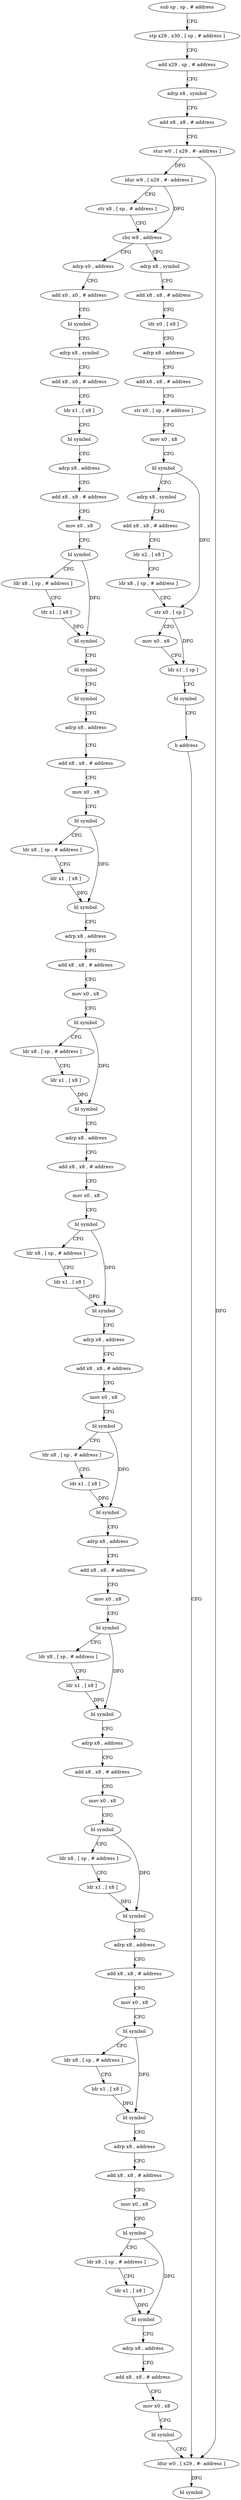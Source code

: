 digraph "func" {
"4201276" [label = "sub sp , sp , # address" ]
"4201280" [label = "stp x29 , x30 , [ sp , # address ]" ]
"4201284" [label = "add x29 , sp , # address" ]
"4201288" [label = "adrp x8 , symbol" ]
"4201292" [label = "add x8 , x8 , # address" ]
"4201296" [label = "stur w0 , [ x29 , #- address ]" ]
"4201300" [label = "ldur w9 , [ x29 , #- address ]" ]
"4201304" [label = "str x8 , [ sp , # address ]" ]
"4201308" [label = "cbz w9 , address" ]
"4201380" [label = "adrp x0 , address" ]
"4201312" [label = "adrp x8 , symbol" ]
"4201384" [label = "add x0 , x0 , # address" ]
"4201388" [label = "bl symbol" ]
"4201392" [label = "adrp x8 , symbol" ]
"4201396" [label = "add x8 , x8 , # address" ]
"4201400" [label = "ldr x1 , [ x8 ]" ]
"4201404" [label = "bl symbol" ]
"4201408" [label = "adrp x8 , address" ]
"4201412" [label = "add x8 , x8 , # address" ]
"4201416" [label = "mov x0 , x8" ]
"4201420" [label = "bl symbol" ]
"4201424" [label = "ldr x8 , [ sp , # address ]" ]
"4201428" [label = "ldr x1 , [ x8 ]" ]
"4201432" [label = "bl symbol" ]
"4201436" [label = "bl symbol" ]
"4201440" [label = "bl symbol" ]
"4201444" [label = "adrp x8 , address" ]
"4201448" [label = "add x8 , x8 , # address" ]
"4201452" [label = "mov x0 , x8" ]
"4201456" [label = "bl symbol" ]
"4201460" [label = "ldr x8 , [ sp , # address ]" ]
"4201464" [label = "ldr x1 , [ x8 ]" ]
"4201468" [label = "bl symbol" ]
"4201472" [label = "adrp x8 , address" ]
"4201476" [label = "add x8 , x8 , # address" ]
"4201480" [label = "mov x0 , x8" ]
"4201484" [label = "bl symbol" ]
"4201488" [label = "ldr x8 , [ sp , # address ]" ]
"4201492" [label = "ldr x1 , [ x8 ]" ]
"4201496" [label = "bl symbol" ]
"4201500" [label = "adrp x8 , address" ]
"4201504" [label = "add x8 , x8 , # address" ]
"4201508" [label = "mov x0 , x8" ]
"4201512" [label = "bl symbol" ]
"4201516" [label = "ldr x8 , [ sp , # address ]" ]
"4201520" [label = "ldr x1 , [ x8 ]" ]
"4201524" [label = "bl symbol" ]
"4201528" [label = "adrp x8 , address" ]
"4201532" [label = "add x8 , x8 , # address" ]
"4201536" [label = "mov x0 , x8" ]
"4201540" [label = "bl symbol" ]
"4201544" [label = "ldr x8 , [ sp , # address ]" ]
"4201548" [label = "ldr x1 , [ x8 ]" ]
"4201552" [label = "bl symbol" ]
"4201556" [label = "adrp x8 , address" ]
"4201560" [label = "add x8 , x8 , # address" ]
"4201564" [label = "mov x0 , x8" ]
"4201568" [label = "bl symbol" ]
"4201572" [label = "ldr x8 , [ sp , # address ]" ]
"4201576" [label = "ldr x1 , [ x8 ]" ]
"4201580" [label = "bl symbol" ]
"4201584" [label = "adrp x8 , address" ]
"4201588" [label = "add x8 , x8 , # address" ]
"4201592" [label = "mov x0 , x8" ]
"4201596" [label = "bl symbol" ]
"4201600" [label = "ldr x8 , [ sp , # address ]" ]
"4201604" [label = "ldr x1 , [ x8 ]" ]
"4201608" [label = "bl symbol" ]
"4201612" [label = "adrp x8 , address" ]
"4201616" [label = "add x8 , x8 , # address" ]
"4201620" [label = "mov x0 , x8" ]
"4201624" [label = "bl symbol" ]
"4201628" [label = "ldr x8 , [ sp , # address ]" ]
"4201632" [label = "ldr x1 , [ x8 ]" ]
"4201636" [label = "bl symbol" ]
"4201640" [label = "adrp x8 , address" ]
"4201644" [label = "add x8 , x8 , # address" ]
"4201648" [label = "mov x0 , x8" ]
"4201652" [label = "bl symbol" ]
"4201656" [label = "ldr x8 , [ sp , # address ]" ]
"4201660" [label = "ldr x1 , [ x8 ]" ]
"4201664" [label = "bl symbol" ]
"4201668" [label = "adrp x8 , address" ]
"4201672" [label = "add x8 , x8 , # address" ]
"4201676" [label = "mov x0 , x8" ]
"4201680" [label = "bl symbol" ]
"4201684" [label = "ldur w0 , [ x29 , #- address ]" ]
"4201316" [label = "add x8 , x8 , # address" ]
"4201320" [label = "ldr x0 , [ x8 ]" ]
"4201324" [label = "adrp x8 , address" ]
"4201328" [label = "add x8 , x8 , # address" ]
"4201332" [label = "str x0 , [ sp , # address ]" ]
"4201336" [label = "mov x0 , x8" ]
"4201340" [label = "bl symbol" ]
"4201344" [label = "adrp x8 , symbol" ]
"4201348" [label = "add x8 , x8 , # address" ]
"4201352" [label = "ldr x2 , [ x8 ]" ]
"4201356" [label = "ldr x8 , [ sp , # address ]" ]
"4201360" [label = "str x0 , [ sp ]" ]
"4201364" [label = "mov x0 , x8" ]
"4201368" [label = "ldr x1 , [ sp ]" ]
"4201372" [label = "bl symbol" ]
"4201376" [label = "b address" ]
"4201688" [label = "bl symbol" ]
"4201276" -> "4201280" [ label = "CFG" ]
"4201280" -> "4201284" [ label = "CFG" ]
"4201284" -> "4201288" [ label = "CFG" ]
"4201288" -> "4201292" [ label = "CFG" ]
"4201292" -> "4201296" [ label = "CFG" ]
"4201296" -> "4201300" [ label = "DFG" ]
"4201296" -> "4201684" [ label = "DFG" ]
"4201300" -> "4201304" [ label = "CFG" ]
"4201300" -> "4201308" [ label = "DFG" ]
"4201304" -> "4201308" [ label = "CFG" ]
"4201308" -> "4201380" [ label = "CFG" ]
"4201308" -> "4201312" [ label = "CFG" ]
"4201380" -> "4201384" [ label = "CFG" ]
"4201312" -> "4201316" [ label = "CFG" ]
"4201384" -> "4201388" [ label = "CFG" ]
"4201388" -> "4201392" [ label = "CFG" ]
"4201392" -> "4201396" [ label = "CFG" ]
"4201396" -> "4201400" [ label = "CFG" ]
"4201400" -> "4201404" [ label = "CFG" ]
"4201404" -> "4201408" [ label = "CFG" ]
"4201408" -> "4201412" [ label = "CFG" ]
"4201412" -> "4201416" [ label = "CFG" ]
"4201416" -> "4201420" [ label = "CFG" ]
"4201420" -> "4201424" [ label = "CFG" ]
"4201420" -> "4201432" [ label = "DFG" ]
"4201424" -> "4201428" [ label = "CFG" ]
"4201428" -> "4201432" [ label = "DFG" ]
"4201432" -> "4201436" [ label = "CFG" ]
"4201436" -> "4201440" [ label = "CFG" ]
"4201440" -> "4201444" [ label = "CFG" ]
"4201444" -> "4201448" [ label = "CFG" ]
"4201448" -> "4201452" [ label = "CFG" ]
"4201452" -> "4201456" [ label = "CFG" ]
"4201456" -> "4201460" [ label = "CFG" ]
"4201456" -> "4201468" [ label = "DFG" ]
"4201460" -> "4201464" [ label = "CFG" ]
"4201464" -> "4201468" [ label = "DFG" ]
"4201468" -> "4201472" [ label = "CFG" ]
"4201472" -> "4201476" [ label = "CFG" ]
"4201476" -> "4201480" [ label = "CFG" ]
"4201480" -> "4201484" [ label = "CFG" ]
"4201484" -> "4201488" [ label = "CFG" ]
"4201484" -> "4201496" [ label = "DFG" ]
"4201488" -> "4201492" [ label = "CFG" ]
"4201492" -> "4201496" [ label = "DFG" ]
"4201496" -> "4201500" [ label = "CFG" ]
"4201500" -> "4201504" [ label = "CFG" ]
"4201504" -> "4201508" [ label = "CFG" ]
"4201508" -> "4201512" [ label = "CFG" ]
"4201512" -> "4201516" [ label = "CFG" ]
"4201512" -> "4201524" [ label = "DFG" ]
"4201516" -> "4201520" [ label = "CFG" ]
"4201520" -> "4201524" [ label = "DFG" ]
"4201524" -> "4201528" [ label = "CFG" ]
"4201528" -> "4201532" [ label = "CFG" ]
"4201532" -> "4201536" [ label = "CFG" ]
"4201536" -> "4201540" [ label = "CFG" ]
"4201540" -> "4201544" [ label = "CFG" ]
"4201540" -> "4201552" [ label = "DFG" ]
"4201544" -> "4201548" [ label = "CFG" ]
"4201548" -> "4201552" [ label = "DFG" ]
"4201552" -> "4201556" [ label = "CFG" ]
"4201556" -> "4201560" [ label = "CFG" ]
"4201560" -> "4201564" [ label = "CFG" ]
"4201564" -> "4201568" [ label = "CFG" ]
"4201568" -> "4201572" [ label = "CFG" ]
"4201568" -> "4201580" [ label = "DFG" ]
"4201572" -> "4201576" [ label = "CFG" ]
"4201576" -> "4201580" [ label = "DFG" ]
"4201580" -> "4201584" [ label = "CFG" ]
"4201584" -> "4201588" [ label = "CFG" ]
"4201588" -> "4201592" [ label = "CFG" ]
"4201592" -> "4201596" [ label = "CFG" ]
"4201596" -> "4201600" [ label = "CFG" ]
"4201596" -> "4201608" [ label = "DFG" ]
"4201600" -> "4201604" [ label = "CFG" ]
"4201604" -> "4201608" [ label = "DFG" ]
"4201608" -> "4201612" [ label = "CFG" ]
"4201612" -> "4201616" [ label = "CFG" ]
"4201616" -> "4201620" [ label = "CFG" ]
"4201620" -> "4201624" [ label = "CFG" ]
"4201624" -> "4201628" [ label = "CFG" ]
"4201624" -> "4201636" [ label = "DFG" ]
"4201628" -> "4201632" [ label = "CFG" ]
"4201632" -> "4201636" [ label = "DFG" ]
"4201636" -> "4201640" [ label = "CFG" ]
"4201640" -> "4201644" [ label = "CFG" ]
"4201644" -> "4201648" [ label = "CFG" ]
"4201648" -> "4201652" [ label = "CFG" ]
"4201652" -> "4201656" [ label = "CFG" ]
"4201652" -> "4201664" [ label = "DFG" ]
"4201656" -> "4201660" [ label = "CFG" ]
"4201660" -> "4201664" [ label = "DFG" ]
"4201664" -> "4201668" [ label = "CFG" ]
"4201668" -> "4201672" [ label = "CFG" ]
"4201672" -> "4201676" [ label = "CFG" ]
"4201676" -> "4201680" [ label = "CFG" ]
"4201680" -> "4201684" [ label = "CFG" ]
"4201684" -> "4201688" [ label = "DFG" ]
"4201316" -> "4201320" [ label = "CFG" ]
"4201320" -> "4201324" [ label = "CFG" ]
"4201324" -> "4201328" [ label = "CFG" ]
"4201328" -> "4201332" [ label = "CFG" ]
"4201332" -> "4201336" [ label = "CFG" ]
"4201336" -> "4201340" [ label = "CFG" ]
"4201340" -> "4201344" [ label = "CFG" ]
"4201340" -> "4201360" [ label = "DFG" ]
"4201344" -> "4201348" [ label = "CFG" ]
"4201348" -> "4201352" [ label = "CFG" ]
"4201352" -> "4201356" [ label = "CFG" ]
"4201356" -> "4201360" [ label = "CFG" ]
"4201360" -> "4201364" [ label = "CFG" ]
"4201360" -> "4201368" [ label = "DFG" ]
"4201364" -> "4201368" [ label = "CFG" ]
"4201368" -> "4201372" [ label = "CFG" ]
"4201372" -> "4201376" [ label = "CFG" ]
"4201376" -> "4201684" [ label = "CFG" ]
}

